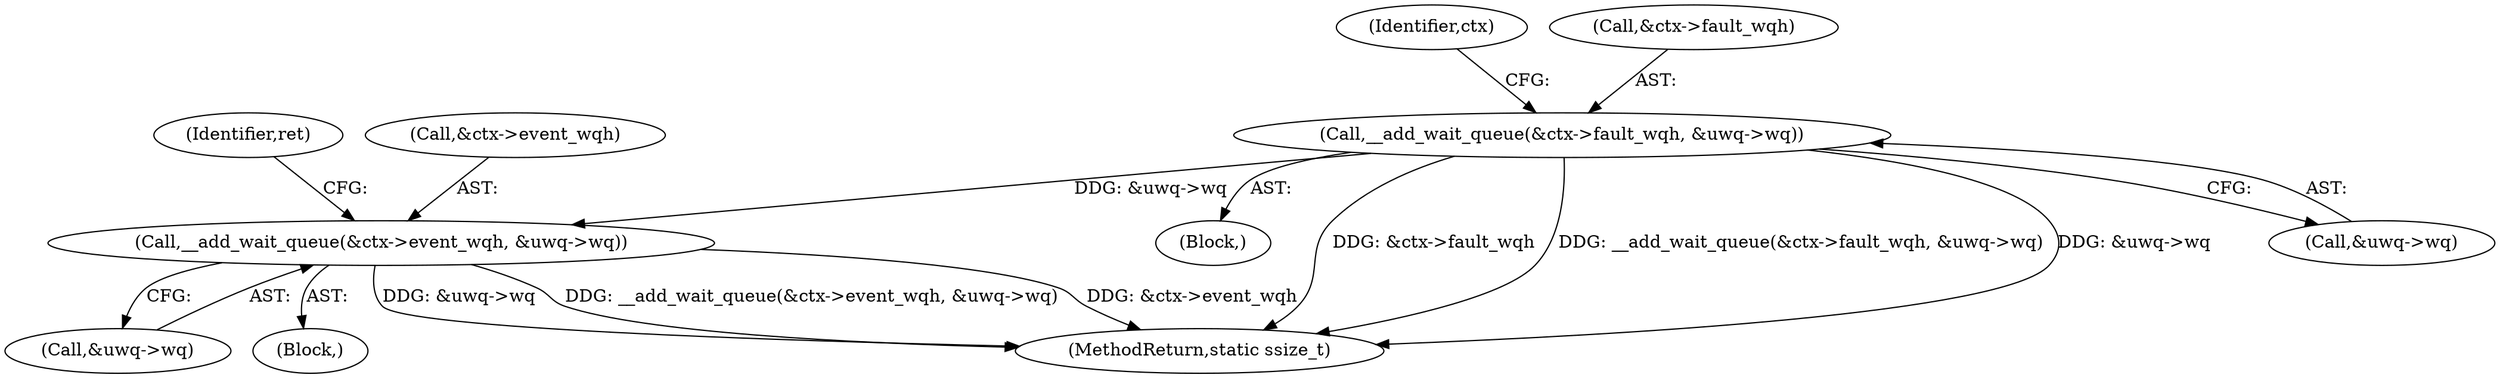 digraph "0_linux_384632e67e0829deb8015ee6ad916b180049d252@pointer" {
"1000170" [label="(Call,__add_wait_queue(&ctx->fault_wqh, &uwq->wq))"];
"1000392" [label="(Call,__add_wait_queue(&ctx->event_wqh, &uwq->wq))"];
"1000392" [label="(Call,__add_wait_queue(&ctx->event_wqh, &uwq->wq))"];
"1000182" [label="(Identifier,ctx)"];
"1000157" [label="(Block,)"];
"1000171" [label="(Call,&ctx->fault_wqh)"];
"1000397" [label="(Call,&uwq->wq)"];
"1000371" [label="(Block,)"];
"1000423" [label="(MethodReturn,static ssize_t)"];
"1000175" [label="(Call,&uwq->wq)"];
"1000170" [label="(Call,__add_wait_queue(&ctx->fault_wqh, &uwq->wq))"];
"1000404" [label="(Identifier,ret)"];
"1000393" [label="(Call,&ctx->event_wqh)"];
"1000170" -> "1000157"  [label="AST: "];
"1000170" -> "1000175"  [label="CFG: "];
"1000171" -> "1000170"  [label="AST: "];
"1000175" -> "1000170"  [label="AST: "];
"1000182" -> "1000170"  [label="CFG: "];
"1000170" -> "1000423"  [label="DDG: &ctx->fault_wqh"];
"1000170" -> "1000423"  [label="DDG: __add_wait_queue(&ctx->fault_wqh, &uwq->wq)"];
"1000170" -> "1000423"  [label="DDG: &uwq->wq"];
"1000170" -> "1000392"  [label="DDG: &uwq->wq"];
"1000392" -> "1000371"  [label="AST: "];
"1000392" -> "1000397"  [label="CFG: "];
"1000393" -> "1000392"  [label="AST: "];
"1000397" -> "1000392"  [label="AST: "];
"1000404" -> "1000392"  [label="CFG: "];
"1000392" -> "1000423"  [label="DDG: &uwq->wq"];
"1000392" -> "1000423"  [label="DDG: __add_wait_queue(&ctx->event_wqh, &uwq->wq)"];
"1000392" -> "1000423"  [label="DDG: &ctx->event_wqh"];
}
